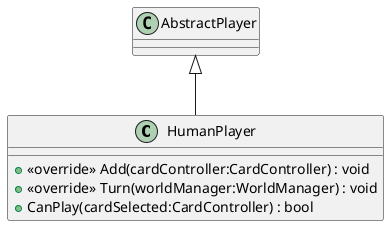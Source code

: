 @startuml
class HumanPlayer {
    + <<override>> Add(cardController:CardController) : void
    + <<override>> Turn(worldManager:WorldManager) : void
    + CanPlay(cardSelected:CardController) : bool
}
AbstractPlayer <|-- HumanPlayer
@enduml
